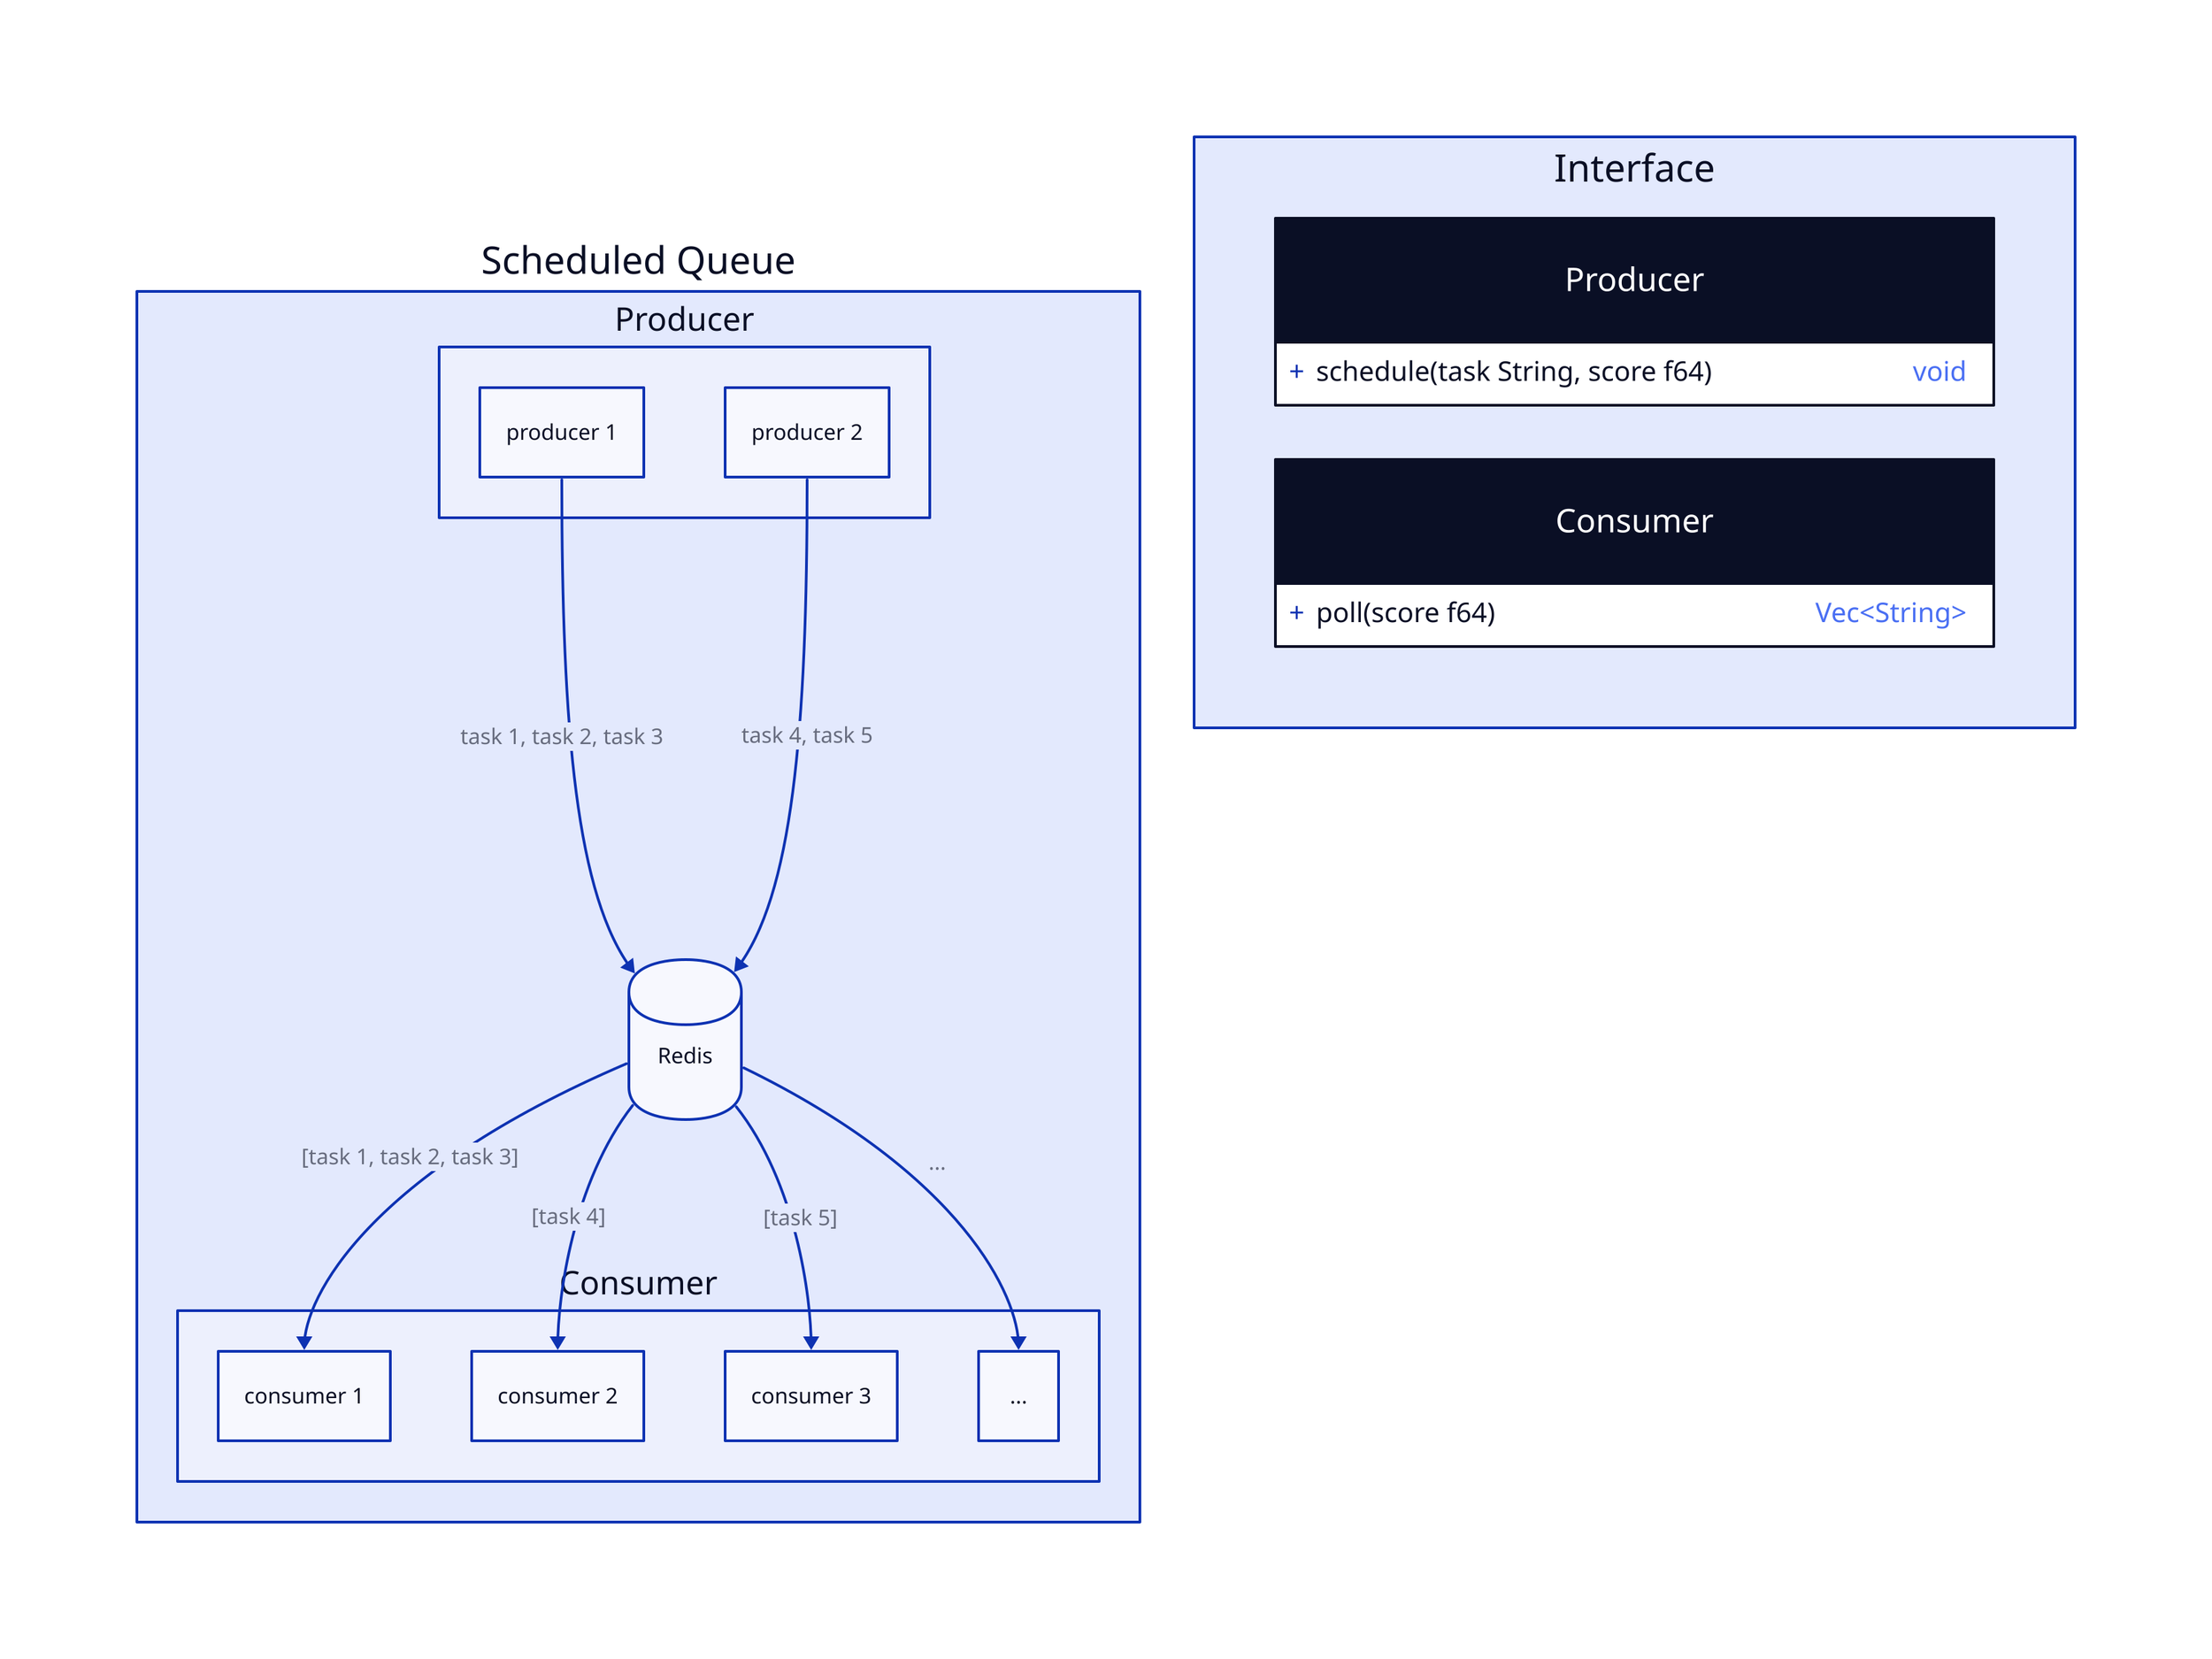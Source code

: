 Scheduled Queue: {
  Consumer: {
    c1: consumer 1
    c2: consumer 2
    c3: consumer 3
    c: ...
  }

  Producer: {
    p1: producer 1
    p2: producer 2
  }

  Redis: {
    shape: cylinder
  }

  Producer.p1 -> Redis: task 1, task 2, task 3
  Producer.p2 -> Redis: task 4, task 5
  Redis -> Consumer.c1: "[task 1, task 2, task 3]"
  Redis -> Consumer.c2: "[task 4]"
  Redis -> Consumer.c3: "[task 5]"
  Redis -> Consumer.c: "..."
}

Interface: {
  grid-columns: 1
  Producer: {
    shape: class

    schedule(task String, score f64)
  }

  Consumer: {
    shape: class

    poll(score f64): Vec<String>
  }
}
